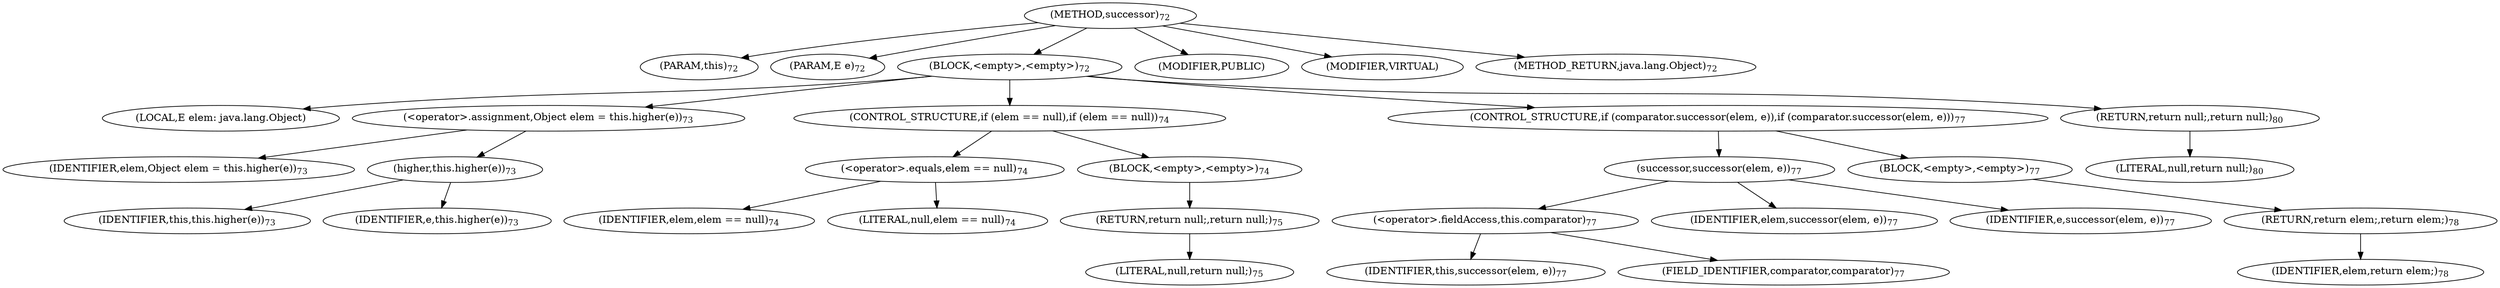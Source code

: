 digraph "successor" {  
"108" [label = <(METHOD,successor)<SUB>72</SUB>> ]
"9" [label = <(PARAM,this)<SUB>72</SUB>> ]
"109" [label = <(PARAM,E e)<SUB>72</SUB>> ]
"110" [label = <(BLOCK,&lt;empty&gt;,&lt;empty&gt;)<SUB>72</SUB>> ]
"111" [label = <(LOCAL,E elem: java.lang.Object)> ]
"112" [label = <(&lt;operator&gt;.assignment,Object elem = this.higher(e))<SUB>73</SUB>> ]
"113" [label = <(IDENTIFIER,elem,Object elem = this.higher(e))<SUB>73</SUB>> ]
"114" [label = <(higher,this.higher(e))<SUB>73</SUB>> ]
"8" [label = <(IDENTIFIER,this,this.higher(e))<SUB>73</SUB>> ]
"115" [label = <(IDENTIFIER,e,this.higher(e))<SUB>73</SUB>> ]
"116" [label = <(CONTROL_STRUCTURE,if (elem == null),if (elem == null))<SUB>74</SUB>> ]
"117" [label = <(&lt;operator&gt;.equals,elem == null)<SUB>74</SUB>> ]
"118" [label = <(IDENTIFIER,elem,elem == null)<SUB>74</SUB>> ]
"119" [label = <(LITERAL,null,elem == null)<SUB>74</SUB>> ]
"120" [label = <(BLOCK,&lt;empty&gt;,&lt;empty&gt;)<SUB>74</SUB>> ]
"121" [label = <(RETURN,return null;,return null;)<SUB>75</SUB>> ]
"122" [label = <(LITERAL,null,return null;)<SUB>75</SUB>> ]
"123" [label = <(CONTROL_STRUCTURE,if (comparator.successor(elem, e)),if (comparator.successor(elem, e)))<SUB>77</SUB>> ]
"124" [label = <(successor,successor(elem, e))<SUB>77</SUB>> ]
"125" [label = <(&lt;operator&gt;.fieldAccess,this.comparator)<SUB>77</SUB>> ]
"126" [label = <(IDENTIFIER,this,successor(elem, e))<SUB>77</SUB>> ]
"127" [label = <(FIELD_IDENTIFIER,comparator,comparator)<SUB>77</SUB>> ]
"128" [label = <(IDENTIFIER,elem,successor(elem, e))<SUB>77</SUB>> ]
"129" [label = <(IDENTIFIER,e,successor(elem, e))<SUB>77</SUB>> ]
"130" [label = <(BLOCK,&lt;empty&gt;,&lt;empty&gt;)<SUB>77</SUB>> ]
"131" [label = <(RETURN,return elem;,return elem;)<SUB>78</SUB>> ]
"132" [label = <(IDENTIFIER,elem,return elem;)<SUB>78</SUB>> ]
"133" [label = <(RETURN,return null;,return null;)<SUB>80</SUB>> ]
"134" [label = <(LITERAL,null,return null;)<SUB>80</SUB>> ]
"135" [label = <(MODIFIER,PUBLIC)> ]
"136" [label = <(MODIFIER,VIRTUAL)> ]
"137" [label = <(METHOD_RETURN,java.lang.Object)<SUB>72</SUB>> ]
  "108" -> "9" 
  "108" -> "109" 
  "108" -> "110" 
  "108" -> "135" 
  "108" -> "136" 
  "108" -> "137" 
  "110" -> "111" 
  "110" -> "112" 
  "110" -> "116" 
  "110" -> "123" 
  "110" -> "133" 
  "112" -> "113" 
  "112" -> "114" 
  "114" -> "8" 
  "114" -> "115" 
  "116" -> "117" 
  "116" -> "120" 
  "117" -> "118" 
  "117" -> "119" 
  "120" -> "121" 
  "121" -> "122" 
  "123" -> "124" 
  "123" -> "130" 
  "124" -> "125" 
  "124" -> "128" 
  "124" -> "129" 
  "125" -> "126" 
  "125" -> "127" 
  "130" -> "131" 
  "131" -> "132" 
  "133" -> "134" 
}
